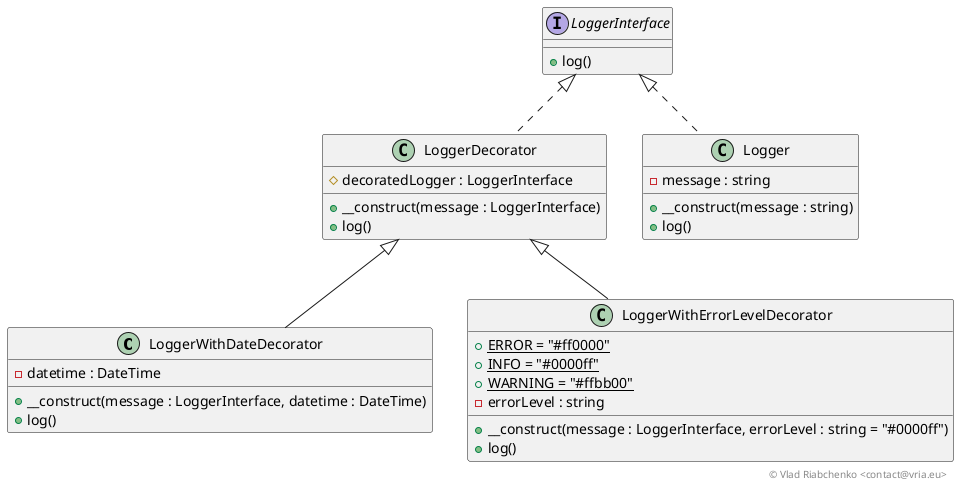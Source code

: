 @startuml

class LoggerWithDateDecorator {
    -datetime : DateTime
	+__construct(message : LoggerInterface, datetime : DateTime)
    +log()
}

class LoggerWithDateDecorator extends LoggerDecorator

class LoggerDecorator {
    #decoratedLogger : LoggerInterface
	+__construct(message : LoggerInterface)
    +log()
}

class LoggerDecorator implements LoggerInterface

class Logger {
    -message : string
	+__construct(message : string)
    +log()
}

class Logger implements LoggerInterface

class LoggerWithErrorLevelDecorator {
    +{static}ERROR = "#ff0000"
    +{static}INFO = "#0000ff"
    +{static}WARNING = "#ffbb00"
    -errorLevel : string
	+__construct(message : LoggerInterface, errorLevel : string = "#0000ff")
    +log()
}

class LoggerWithErrorLevelDecorator extends LoggerDecorator

interface LoggerInterface {
    +log()
}

right footer © Vlad Riabchenko <contact@vria.eu>

@enduml
